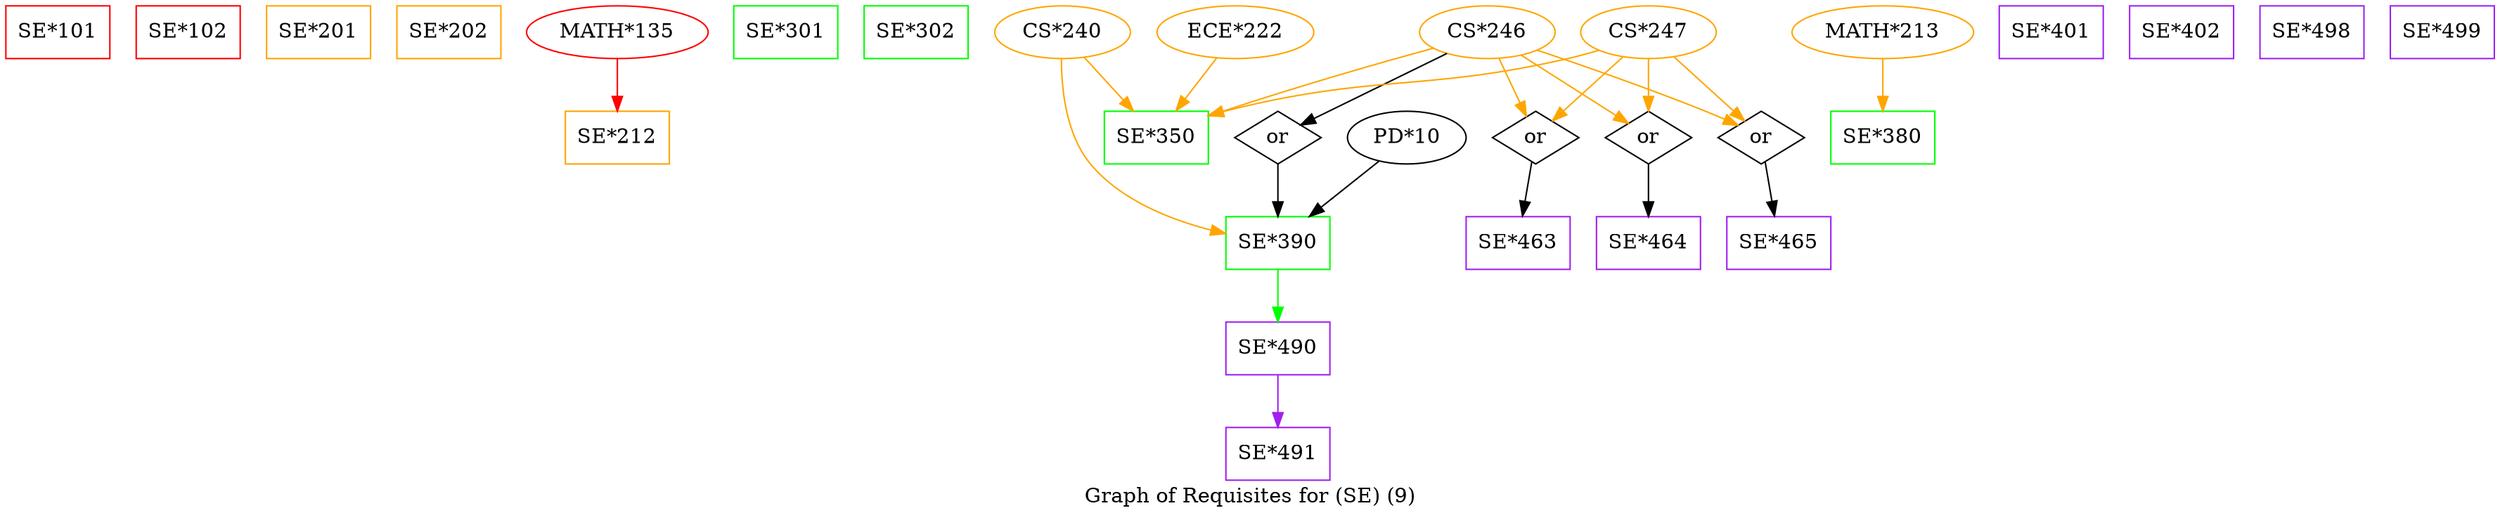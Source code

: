 strict digraph "" {
	graph [bb="0,0,1699,347",
		label="Graph of Requisites for (SE) (9)",
		lheight=0.21,
		lp="849.5,11.5",
		lwidth=3.14
	];
	node [label="\N"];
	"SE*101"	[color=red,
		height=0.5,
		pos="35.5,329",
		shape=box,
		width=0.98611];
	"SE*102"	[color=red,
		height=0.5,
		pos="124.5,329",
		shape=box,
		width=0.98611];
	"SE*201"	[color=orange,
		height=0.5,
		pos="213.5,329",
		shape=box,
		width=0.98611];
	"SE*202"	[color=orange,
		height=0.5,
		pos="302.5,329",
		shape=box,
		width=0.98611];
	"SE*212"	[color=orange,
		height=0.5,
		pos="417.5,257",
		shape=box,
		width=0.98611];
	"MATH*135"	[color=red,
		height=0.5,
		pos="417.5,329",
		width=1.7151];
	"MATH*135" -> "SE*212"	[color=red,
		pos="e,417.5,275.1 417.5,310.7 417.5,302.98 417.5,293.71 417.5,285.11"];
	"SE*301"	[color=green,
		height=0.5,
		pos="532.5,329",
		shape=box,
		width=0.98611];
	"SE*302"	[color=green,
		height=0.5,
		pos="621.5,329",
		shape=box,
		width=0.98611];
	"SE*350"	[color=green,
		height=0.5,
		pos="785.5,257",
		shape=box,
		width=0.98611];
	"CS*240"	[color=orange,
		height=0.5,
		pos="721.5,329",
		width=1.2818];
	"CS*240" -> "SE*350"	[color=orange,
		pos="e,769.84,275.12 736.34,311.76 744.27,303.1 754.19,292.25 763.04,282.57"];
	"SE*390"	[color=green,
		height=0.5,
		pos="868.5,185",
		shape=box,
		width=0.98611];
	"CS*240" -> "SE*390"	[color=orange,
		pos="e,832.71,191.47 720.67,310.91 720.64,291.35 723.52,259.4 740.5,239 761.06,214.31 795.02,200.95 822.79,193.83"];
	"SE*490"	[color=purple,
		height=0.5,
		pos="868.5,113",
		shape=box,
		width=0.98611];
	"SE*390" -> "SE*490"	[color=green,
		pos="e,868.5,131.1 868.5,166.7 868.5,158.98 868.5,149.71 868.5,141.11"];
	"SE*491"	[color=purple,
		height=0.5,
		pos="868.5,41",
		shape=box,
		width=0.98611];
	"SE*490" -> "SE*491"	[color=purple,
		pos="e,868.5,59.104 868.5,94.697 868.5,86.983 868.5,77.712 868.5,69.112"];
	"CS*246"	[color=orange,
		height=0.5,
		pos="1011.5,329",
		width=1.2818];
	"CS*246" -> "SE*350"	[color=orange,
		pos="e,821.27,271.8 974.5,318.06 939.74,308.52 886.13,293.31 830.88,275"];
	"orSE*3900"	[height=0.5,
		label=or,
		pos="868.5,257",
		shape=diamond,
		width=0.81703];
	"CS*246" -> "orSE*3900"	[pos="e,884.06,265.62 983.93,314.5 957.7,301.67 918.61,282.53 893.33,270.16"];
	or467	[height=0.5,
		label=or,
		pos="1044.5,257",
		shape=diamond,
		width=0.81703];
	"CS*246" -> or467	[color=orange,
		pos="e,1038.1,271.51 1019.5,311.05 1023.8,301.95 1029.1,290.6 1033.8,280.74"];
	or468	[height=0.5,
		label=or,
		pos="1121.5,257",
		shape=diamond,
		width=0.81703];
	"CS*246" -> or468	[color=orange,
		pos="e,1107.8,266.7 1034.6,313.33 1053.6,301.2 1080.5,284.09 1099.3,272.12"];
	or469	[height=0.5,
		label=or,
		pos="1198.5,257",
		shape=diamond,
		width=0.81703];
	"CS*246" -> or469	[color=orange,
		pos="e,1182.3,265.36 1045.2,316.64 1075.4,306.32 1120.7,290.39 1159.5,275 1163.9,273.27 1168.5,271.35 1172.9,269.44"];
	"orSE*3900" -> "SE*390"	[pos="e,868.5,203.1 868.5,238.7 868.5,230.98 868.5,221.71 868.5,213.11"];
	"SE*463"	[color=purple,
		height=0.5,
		pos="1032.5,185",
		shape=box,
		width=0.98611];
	or467 -> "SE*463"	[pos="e,1035.5,203.46 1041.8,240.46 1040.5,232.5 1038.8,222.58 1037.2,213.38"];
	"SE*464"	[color=purple,
		height=0.5,
		pos="1121.5,185",
		shape=box,
		width=0.98611];
	or468 -> "SE*464"	[pos="e,1121.5,203.1 1121.5,238.7 1121.5,230.98 1121.5,221.71 1121.5,213.11"];
	"SE*465"	[color=purple,
		height=0.5,
		pos="1210.5,185",
		shape=box,
		width=0.98611];
	or469 -> "SE*465"	[pos="e,1207.5,203.46 1201.2,240.46 1202.5,232.5 1204.2,222.58 1205.8,213.38"];
	"CS*247"	[color=orange,
		height=0.5,
		pos="1121.5,329",
		width=1.2818];
	"CS*247" -> "SE*350"	[color=orange,
		pos="e,821.14,272.24 1087.7,316.68 1080.7,314.6 1073.4,312.59 1066.5,311 966.22,287.99 935.02,301.05 831.09,274.81"];
	"CS*247" -> or467	[color=orange,
		pos="e,1055.9,268.4 1104,312.12 1091.9,301.13 1075.9,286.52 1063.5,275.25"];
	"CS*247" -> or468	[color=orange,
		pos="e,1121.5,275.1 1121.5,310.7 1121.5,302.98 1121.5,293.71 1121.5,285.11"];
	"CS*247" -> or469	[color=orange,
		pos="e,1187.1,268.4 1139,312.12 1151.1,301.13 1167.1,286.52 1179.5,275.25"];
	"ECE*222"	[color=orange,
		height=0.5,
		pos="838.5,329",
		width=1.4804];
	"ECE*222" -> "SE*350"	[color=orange,
		pos="e,798.71,275.45 825.94,311.41 819.66,303.12 811.92,292.89 804.89,283.62"];
	"SE*380"	[color=green,
		height=0.5,
		pos="1281.5,257",
		shape=box,
		width=0.98611];
	"MATH*213"	[color=orange,
		height=0.5,
		pos="1281.5,329",
		width=1.7151];
	"MATH*213" -> "SE*380"	[color=orange,
		pos="e,1281.5,275.1 1281.5,310.7 1281.5,302.98 1281.5,293.71 1281.5,285.11"];
	"PD*10"	[height=0.5,
		pos="956.5,257",
		width=1.1193];
	"PD*10" -> "SE*390"	[pos="e,890.03,203.13 937.41,240.81 925.96,231.71 911.16,219.94 898.22,209.64"];
	"SE*401"	[color=purple,
		height=0.5,
		pos="1396.5,329",
		shape=box,
		width=0.98611];
	"SE*402"	[color=purple,
		height=0.5,
		pos="1485.5,329",
		shape=box,
		width=0.98611];
	"SE*498"	[color=purple,
		height=0.5,
		pos="1574.5,329",
		shape=box,
		width=0.98611];
	"SE*499"	[color=purple,
		height=0.5,
		pos="1663.5,329",
		shape=box,
		width=0.98611];
}
